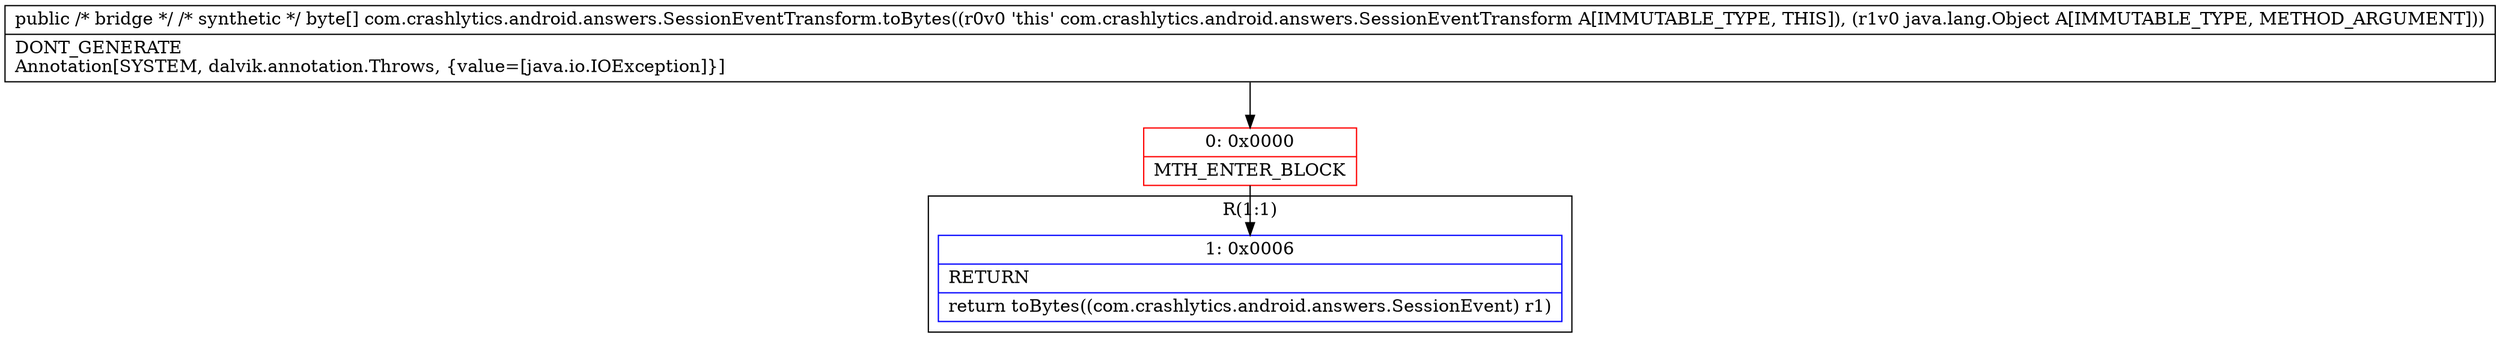 digraph "CFG forcom.crashlytics.android.answers.SessionEventTransform.toBytes(Ljava\/lang\/Object;)[B" {
subgraph cluster_Region_617567966 {
label = "R(1:1)";
node [shape=record,color=blue];
Node_1 [shape=record,label="{1\:\ 0x0006|RETURN\l|return toBytes((com.crashlytics.android.answers.SessionEvent) r1)\l}"];
}
Node_0 [shape=record,color=red,label="{0\:\ 0x0000|MTH_ENTER_BLOCK\l}"];
MethodNode[shape=record,label="{public \/* bridge *\/ \/* synthetic *\/ byte[] com.crashlytics.android.answers.SessionEventTransform.toBytes((r0v0 'this' com.crashlytics.android.answers.SessionEventTransform A[IMMUTABLE_TYPE, THIS]), (r1v0 java.lang.Object A[IMMUTABLE_TYPE, METHOD_ARGUMENT]))  | DONT_GENERATE\lAnnotation[SYSTEM, dalvik.annotation.Throws, \{value=[java.io.IOException]\}]\l}"];
MethodNode -> Node_0;
Node_0 -> Node_1;
}

